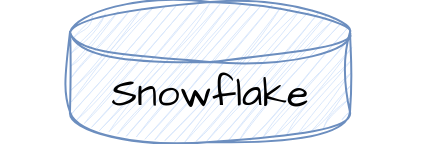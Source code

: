 <mxfile version="22.0.3" type="github">
  <diagram name="페이지-1" id="LM4glWNQwPcf5IVfYawG">
    <mxGraphModel dx="1434" dy="758" grid="1" gridSize="10" guides="1" tooltips="1" connect="1" arrows="1" fold="1" page="1" pageScale="1" pageWidth="827" pageHeight="1169" math="0" shadow="0">
      <root>
        <mxCell id="0" />
        <mxCell id="1" parent="0" />
        <mxCell id="-GgrWWtHeHjNITGtts13-2" value="" style="shape=cylinder3;whiteSpace=wrap;html=1;boundedLbl=1;backgroundOutline=1;size=15;sketch=1;hachureGap=4;jiggle=2;curveFitting=1;fontFamily=Architects Daughter;fontSource=https%3A%2F%2Ffonts.googleapis.com%2Fcss%3Ffamily%3DArchitects%2BDaughter;fontSize=20;fillColor=#dae8fc;strokeColor=#6c8ebf;" vertex="1" parent="1">
          <mxGeometry x="570" y="390" width="140" height="70" as="geometry" />
        </mxCell>
        <mxCell id="-GgrWWtHeHjNITGtts13-3" value="Snowflake" style="text;html=1;strokeColor=none;fillColor=none;align=center;verticalAlign=middle;whiteSpace=wrap;rounded=0;fontSize=20;fontFamily=Architects Daughter;" vertex="1" parent="1">
          <mxGeometry x="535" y="420" width="210" height="30" as="geometry" />
        </mxCell>
      </root>
    </mxGraphModel>
  </diagram>
</mxfile>
